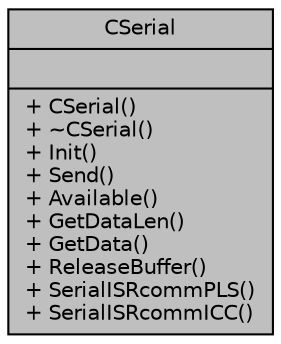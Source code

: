digraph "CSerial"
{
 // INTERACTIVE_SVG=YES
 // LATEX_PDF_SIZE
  bgcolor="transparent";
  edge [fontname="Helvetica",fontsize="10",labelfontname="Helvetica",labelfontsize="10"];
  node [fontname="Helvetica",fontsize="10",shape=record];
  Node1 [label="{CSerial\n||+ CSerial()\l+ ~CSerial()\l+ Init()\l+ Send()\l+ Available()\l+ GetDataLen()\l+ GetData()\l+ ReleaseBuffer()\l+ SerialISRcommPLS()\l+ SerialISRcommICC()\l}",height=0.2,width=0.4,color="black", fillcolor="grey75", style="filled", fontcolor="black",tooltip=" "];
}
